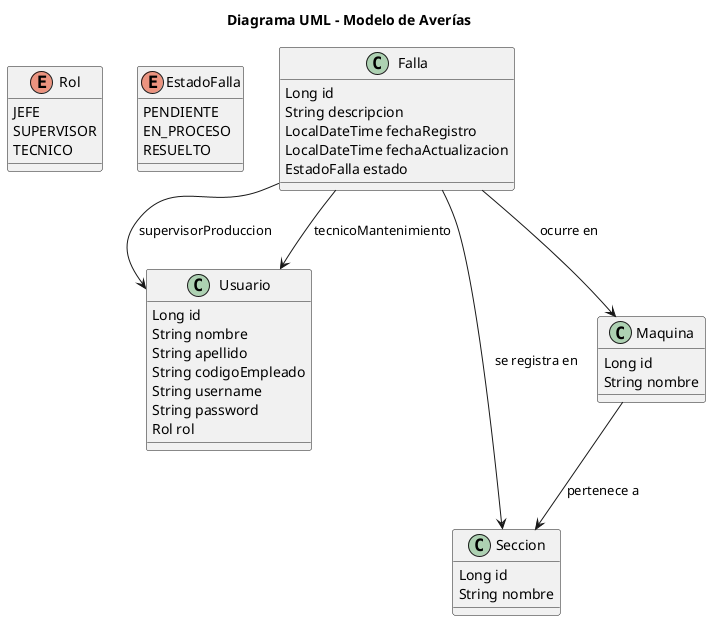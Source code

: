 @startuml
title Diagrama UML - Modelo de Averías

' Enumeraciones
enum Rol {
  JEFE
  SUPERVISOR
  TECNICO
}

enum EstadoFalla {
  PENDIENTE
  EN_PROCESO
  RESUELTO
}

' Clases
class Usuario {
  Long id
  String nombre
  String apellido
  String codigoEmpleado
  String username
  String password
  Rol rol
}

class Seccion {
  Long id
  String nombre
}

class Maquina {
  Long id
  String nombre
}

class Falla {
  Long id
  String descripcion
  LocalDateTime fechaRegistro
  LocalDateTime fechaActualizacion
  EstadoFalla estado
}

' Relaciones
Maquina --> Seccion : pertenece a
Falla --> Seccion : se registra en
Falla --> Maquina : ocurre en
Falla --> Usuario : supervisorProduccion
Falla --> Usuario : tecnicoMantenimiento

@enduml
